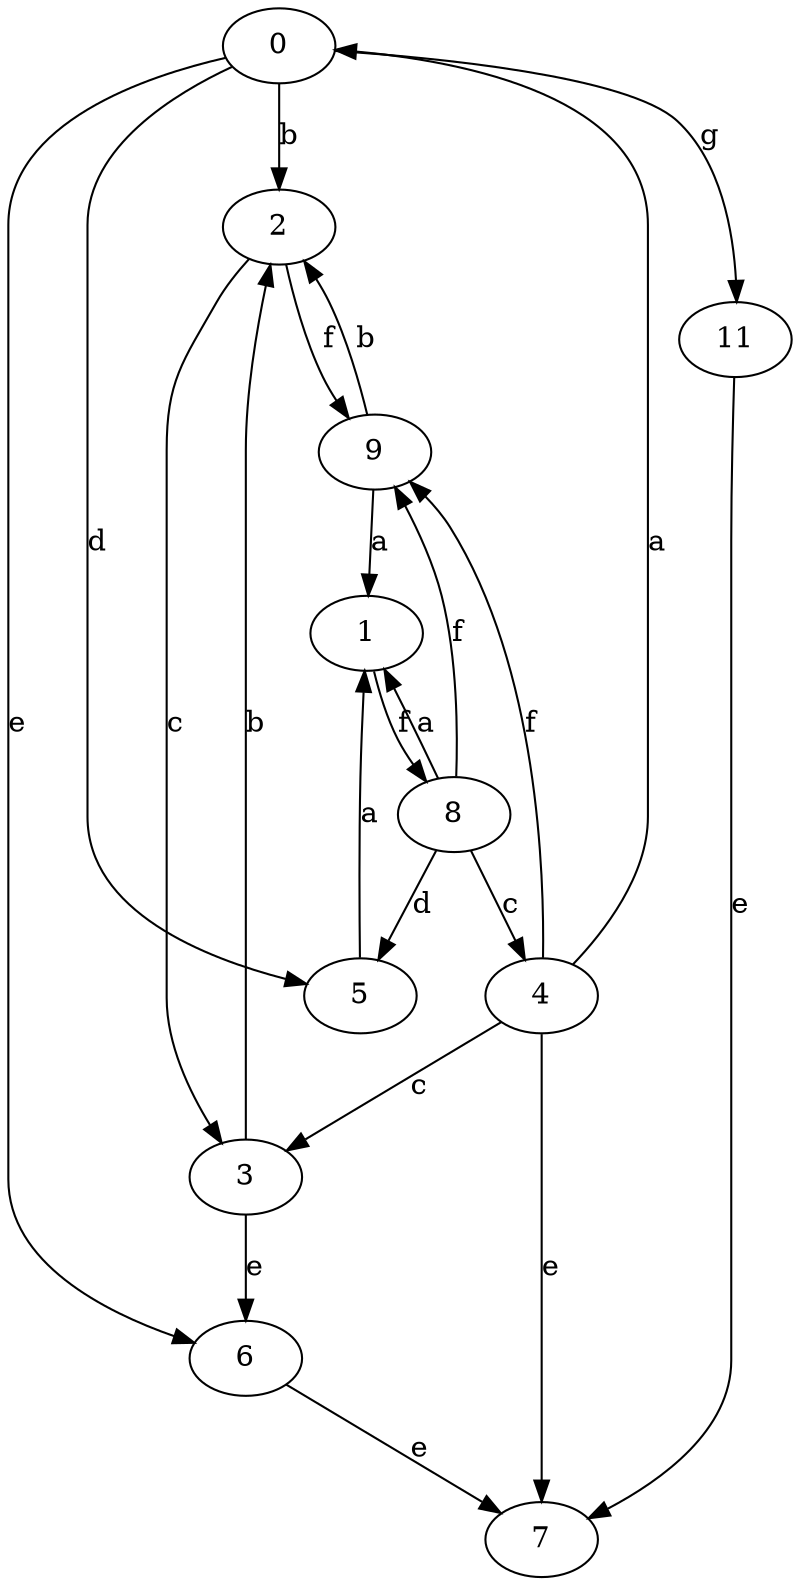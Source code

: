 strict digraph  {
0;
1;
2;
3;
4;
5;
6;
7;
8;
9;
11;
0 -> 2  [label=b];
0 -> 5  [label=d];
0 -> 6  [label=e];
0 -> 11  [label=g];
1 -> 8  [label=f];
2 -> 3  [label=c];
2 -> 9  [label=f];
3 -> 2  [label=b];
3 -> 6  [label=e];
4 -> 0  [label=a];
4 -> 3  [label=c];
4 -> 7  [label=e];
4 -> 9  [label=f];
5 -> 1  [label=a];
6 -> 7  [label=e];
8 -> 1  [label=a];
8 -> 4  [label=c];
8 -> 5  [label=d];
8 -> 9  [label=f];
9 -> 1  [label=a];
9 -> 2  [label=b];
11 -> 7  [label=e];
}
